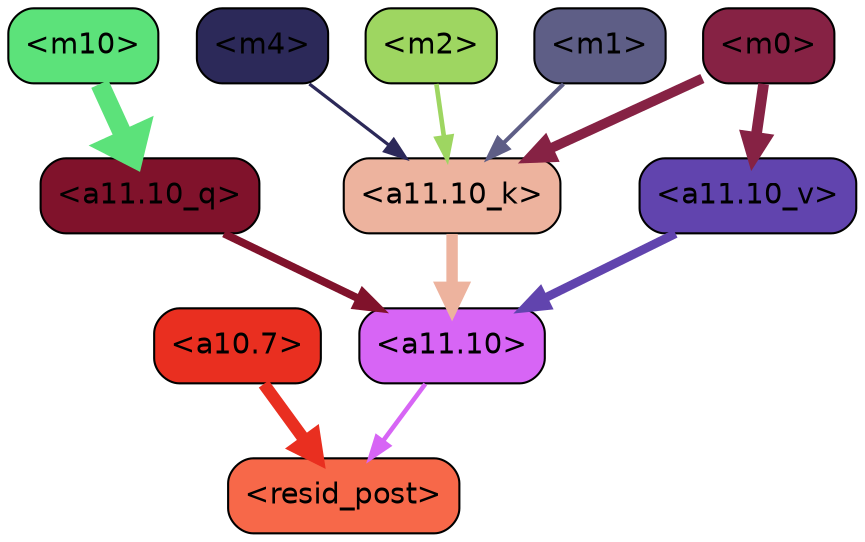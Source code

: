 strict digraph "" {
	graph [bgcolor=transparent,
		layout=dot,
		overlap=false,
		splines=true
	];
	"<a11.10>"	[color=black,
		fillcolor="#d765f5",
		fontname=Helvetica,
		shape=box,
		style="filled, rounded"];
	"<resid_post>"	[color=black,
		fillcolor="#f76849",
		fontname=Helvetica,
		shape=box,
		style="filled, rounded"];
	"<a11.10>" -> "<resid_post>"	[color="#d765f5",
		penwidth=2.1870908737182617];
	"<a10.7>"	[color=black,
		fillcolor="#e92f20",
		fontname=Helvetica,
		shape=box,
		style="filled, rounded"];
	"<a10.7>" -> "<resid_post>"	[color="#e92f20",
		penwidth=5.91640043258667];
	"<a11.10_q>"	[color=black,
		fillcolor="#80122b",
		fontname=Helvetica,
		shape=box,
		style="filled, rounded"];
	"<a11.10_q>" -> "<a11.10>"	[color="#80122b",
		penwidth=3.7345781326293945];
	"<a11.10_k>"	[color=black,
		fillcolor="#edb39e",
		fontname=Helvetica,
		shape=box,
		style="filled, rounded"];
	"<a11.10_k>" -> "<a11.10>"	[color="#edb39e",
		penwidth=5.476471900939941];
	"<a11.10_v>"	[color=black,
		fillcolor="#6144ae",
		fontname=Helvetica,
		shape=box,
		style="filled, rounded"];
	"<a11.10_v>" -> "<a11.10>"	[color="#6144ae",
		penwidth=4.234584808349609];
	"<m10>"	[color=black,
		fillcolor="#5ce27a",
		fontname=Helvetica,
		shape=box,
		style="filled, rounded"];
	"<m10>" -> "<a11.10_q>"	[color="#5ce27a",
		penwidth=9.006220817565918];
	"<m4>"	[color=black,
		fillcolor="#2c2959",
		fontname=Helvetica,
		shape=box,
		style="filled, rounded"];
	"<m4>" -> "<a11.10_k>"	[color="#2c2959",
		penwidth=1.5611934661865234];
	"<m2>"	[color=black,
		fillcolor="#9ed661",
		fontname=Helvetica,
		shape=box,
		style="filled, rounded"];
	"<m2>" -> "<a11.10_k>"	[color="#9ed661",
		penwidth=2.233745574951172];
	"<m1>"	[color=black,
		fillcolor="#5e5e86",
		fontname=Helvetica,
		shape=box,
		style="filled, rounded"];
	"<m1>" -> "<a11.10_k>"	[color="#5e5e86",
		penwidth=1.9532585144042969];
	"<m0>"	[color=black,
		fillcolor="#862244",
		fontname=Helvetica,
		shape=box,
		style="filled, rounded"];
	"<m0>" -> "<a11.10_k>"	[color="#862244",
		penwidth=4.74156379699707];
	"<m0>" -> "<a11.10_v>"	[color="#862244",
		penwidth=5.179497718811035];
}
